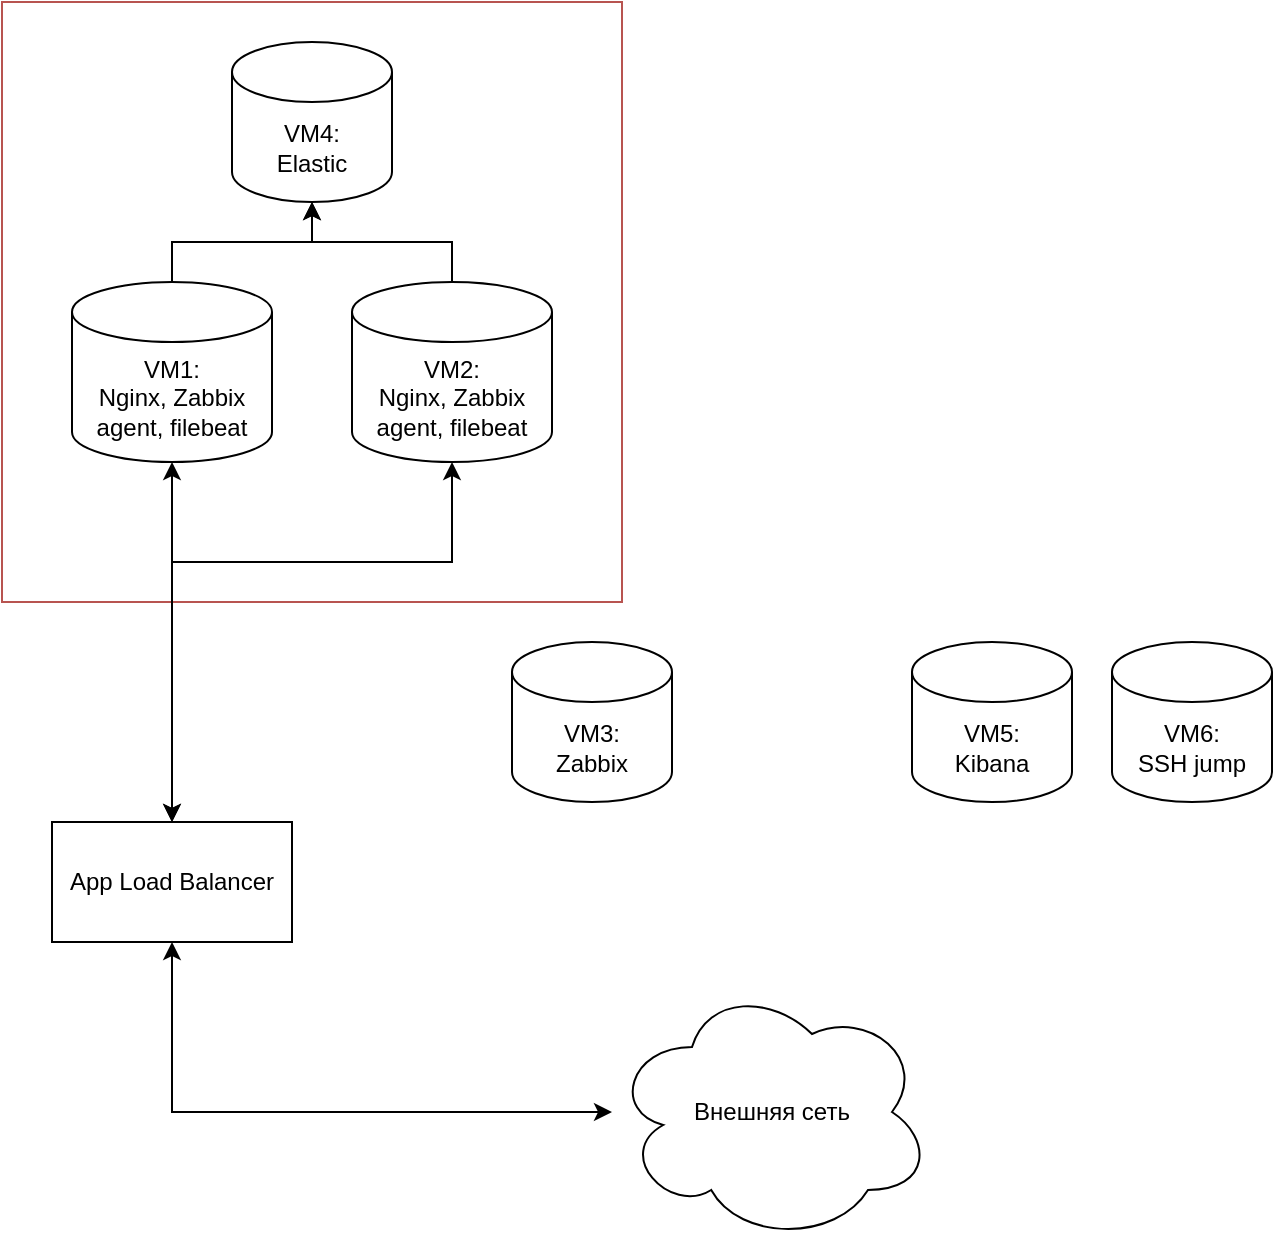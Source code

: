 <mxfile version="21.6.1" type="github">
  <diagram name="Страница 1" id="bLAVj35ljaopodrXIwA8">
    <mxGraphModel dx="1434" dy="782" grid="1" gridSize="10" guides="1" tooltips="1" connect="1" arrows="1" fold="1" page="1" pageScale="1" pageWidth="827" pageHeight="1169" math="0" shadow="0">
      <root>
        <mxCell id="0" />
        <mxCell id="1" parent="0" />
        <mxCell id="n6yEiMQoAXYmEsAAvraC-15" value="" style="rounded=0;whiteSpace=wrap;html=1;strokeColor=#b85450;fillColor=default;glass=0;shadow=0;gradientColor=none;align=left;" vertex="1" parent="1">
          <mxGeometry x="125" y="40" width="310" height="300" as="geometry" />
        </mxCell>
        <mxCell id="n6yEiMQoAXYmEsAAvraC-13" style="edgeStyle=orthogonalEdgeStyle;rounded=0;orthogonalLoop=1;jettySize=auto;html=1;entryX=0.5;entryY=1;entryDx=0;entryDy=0;entryPerimeter=0;" edge="1" parent="1" source="n6yEiMQoAXYmEsAAvraC-2" target="n6yEiMQoAXYmEsAAvraC-10">
          <mxGeometry relative="1" as="geometry" />
        </mxCell>
        <mxCell id="n6yEiMQoAXYmEsAAvraC-2" value="VM1:&lt;br&gt;Nginx, Zabbix agent, filebeat" style="shape=cylinder3;whiteSpace=wrap;html=1;boundedLbl=1;backgroundOutline=1;size=15;" vertex="1" parent="1">
          <mxGeometry x="160" y="180" width="100" height="90" as="geometry" />
        </mxCell>
        <mxCell id="n6yEiMQoAXYmEsAAvraC-14" style="edgeStyle=orthogonalEdgeStyle;rounded=0;orthogonalLoop=1;jettySize=auto;html=1;entryX=0.5;entryY=1;entryDx=0;entryDy=0;entryPerimeter=0;" edge="1" parent="1" source="n6yEiMQoAXYmEsAAvraC-3" target="n6yEiMQoAXYmEsAAvraC-10">
          <mxGeometry relative="1" as="geometry" />
        </mxCell>
        <mxCell id="n6yEiMQoAXYmEsAAvraC-3" value="VM2:&lt;br&gt;Nginx, Zabbix agent, filebeat" style="shape=cylinder3;whiteSpace=wrap;html=1;boundedLbl=1;backgroundOutline=1;size=15;" vertex="1" parent="1">
          <mxGeometry x="300" y="180" width="100" height="90" as="geometry" />
        </mxCell>
        <mxCell id="n6yEiMQoAXYmEsAAvraC-6" style="edgeStyle=orthogonalEdgeStyle;rounded=0;orthogonalLoop=1;jettySize=auto;html=1;entryX=0.5;entryY=1;entryDx=0;entryDy=0;entryPerimeter=0;startArrow=classic;startFill=1;" edge="1" parent="1" source="n6yEiMQoAXYmEsAAvraC-4" target="n6yEiMQoAXYmEsAAvraC-2">
          <mxGeometry relative="1" as="geometry" />
        </mxCell>
        <mxCell id="n6yEiMQoAXYmEsAAvraC-7" style="edgeStyle=orthogonalEdgeStyle;rounded=0;orthogonalLoop=1;jettySize=auto;html=1;entryX=0.5;entryY=1;entryDx=0;entryDy=0;entryPerimeter=0;startArrow=classic;startFill=1;" edge="1" parent="1" source="n6yEiMQoAXYmEsAAvraC-4" target="n6yEiMQoAXYmEsAAvraC-3">
          <mxGeometry relative="1" as="geometry">
            <Array as="points">
              <mxPoint x="210" y="320" />
              <mxPoint x="350" y="320" />
            </Array>
          </mxGeometry>
        </mxCell>
        <mxCell id="n6yEiMQoAXYmEsAAvraC-4" value="App Load Balancer" style="rounded=0;whiteSpace=wrap;html=1;" vertex="1" parent="1">
          <mxGeometry x="150" y="450" width="120" height="60" as="geometry" />
        </mxCell>
        <mxCell id="n6yEiMQoAXYmEsAAvraC-8" style="edgeStyle=orthogonalEdgeStyle;rounded=0;orthogonalLoop=1;jettySize=auto;html=1;entryX=0.5;entryY=1;entryDx=0;entryDy=0;startArrow=classic;startFill=1;" edge="1" parent="1" source="n6yEiMQoAXYmEsAAvraC-5" target="n6yEiMQoAXYmEsAAvraC-4">
          <mxGeometry relative="1" as="geometry" />
        </mxCell>
        <mxCell id="n6yEiMQoAXYmEsAAvraC-5" value="Внешняя сеть" style="ellipse;shape=cloud;whiteSpace=wrap;html=1;" vertex="1" parent="1">
          <mxGeometry x="430" y="530" width="160" height="130" as="geometry" />
        </mxCell>
        <mxCell id="n6yEiMQoAXYmEsAAvraC-9" value="VM3:&lt;br&gt;Zabbix" style="shape=cylinder3;whiteSpace=wrap;html=1;boundedLbl=1;backgroundOutline=1;size=15;" vertex="1" parent="1">
          <mxGeometry x="380" y="360" width="80" height="80" as="geometry" />
        </mxCell>
        <mxCell id="n6yEiMQoAXYmEsAAvraC-10" value="VM4:&lt;br&gt;Elastic" style="shape=cylinder3;whiteSpace=wrap;html=1;boundedLbl=1;backgroundOutline=1;size=15;" vertex="1" parent="1">
          <mxGeometry x="240" y="60" width="80" height="80" as="geometry" />
        </mxCell>
        <mxCell id="n6yEiMQoAXYmEsAAvraC-11" value="VM5:&lt;br&gt;Kibana" style="shape=cylinder3;whiteSpace=wrap;html=1;boundedLbl=1;backgroundOutline=1;size=15;" vertex="1" parent="1">
          <mxGeometry x="580" y="360" width="80" height="80" as="geometry" />
        </mxCell>
        <mxCell id="n6yEiMQoAXYmEsAAvraC-12" value="VM6:&lt;br&gt;SSH jump" style="shape=cylinder3;whiteSpace=wrap;html=1;boundedLbl=1;backgroundOutline=1;size=15;" vertex="1" parent="1">
          <mxGeometry x="680" y="360" width="80" height="80" as="geometry" />
        </mxCell>
      </root>
    </mxGraphModel>
  </diagram>
</mxfile>
